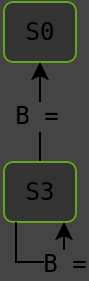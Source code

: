 <mxfile version="25.0.2">
  <diagram name="Page-1" id="PYJ2EbEZMSt3SerLNBYG">
    <mxGraphModel dx="1219" dy="1237" grid="1" gridSize="10" guides="1" tooltips="1" connect="1" arrows="1" fold="1" page="1" pageScale="1" pageWidth="827" pageHeight="1169" background="#444444" math="0" shadow="0">
      <root>
        <mxCell id="0" />
        <mxCell id="1" parent="0" />
        <mxCell id="6Kz1UC2CJ3yodjOeMeaO-1" value="&lt;div style=&quot;&quot;&gt;S0&lt;/div&gt;" style="rounded=1;whiteSpace=wrap;html=1;fontFamily=monospace;align=center;spacing=7;verticalAlign=middle;spacingTop=0;fillColor=#333333;strokeColor=#60A917;" parent="1" vertex="1">
          <mxGeometry x="20" y="20" width="36" height="30" as="geometry" />
        </mxCell>
        <mxCell id="6Kz1UC2CJ3yodjOeMeaO-2" style="edgeStyle=orthogonalEdgeStyle;rounded=0;orthogonalLoop=1;jettySize=auto;html=1;fontFamily=monospace;fontSize=12;fontColor=default;labelBackgroundColor=#444444;resizable=0;" parent="1" source="6Kz1UC2CJ3yodjOeMeaO-4" target="6Kz1UC2CJ3yodjOeMeaO-1" edge="1">
          <mxGeometry relative="1" as="geometry" />
        </mxCell>
        <mxCell id="6Kz1UC2CJ3yodjOeMeaO-3" value="B =" style="edgeLabel;html=1;align=center;verticalAlign=middle;resizable=0;points=[];rounded=0;strokeColor=default;spacing=10;fontFamily=monospace;fontSize=12;fontColor=default;labelBackgroundColor=#444444;fillColor=default;gradientColor=none;" parent="6Kz1UC2CJ3yodjOeMeaO-2" vertex="1" connectable="0">
          <mxGeometry x="-0.136" y="2" relative="1" as="geometry">
            <mxPoint y="-2" as="offset" />
          </mxGeometry>
        </mxCell>
        <mxCell id="6Kz1UC2CJ3yodjOeMeaO-4" value="&lt;div style=&quot;&quot;&gt;S3&lt;/div&gt;" style="rounded=1;whiteSpace=wrap;html=1;fontFamily=monospace;align=center;spacing=7;verticalAlign=middle;spacingTop=0;fillColor=#333333;strokeColor=#60A917;fontSize=12;fontColor=default;" parent="1" vertex="1">
          <mxGeometry x="20" y="100" width="36" height="30" as="geometry" />
        </mxCell>
        <mxCell id="s0YxvNO4TdeqY1G3PoWJ-1" style="edgeStyle=orthogonalEdgeStyle;rounded=0;orthogonalLoop=1;jettySize=auto;html=1;elbow=horizontal;" parent="1" source="6Kz1UC2CJ3yodjOeMeaO-4" target="6Kz1UC2CJ3yodjOeMeaO-4" edge="1">
          <mxGeometry relative="1" as="geometry">
            <Array as="points">
              <mxPoint x="50" y="150" />
            </Array>
          </mxGeometry>
        </mxCell>
        <mxCell id="s0YxvNO4TdeqY1G3PoWJ-4" value="B =" style="edgeLabel;html=1;align=center;verticalAlign=middle;resizable=0;points=[];rounded=0;strokeColor=default;spacingTop=0;spacing=10;fontFamily=monospace;fontSize=12;fontColor=default;fillColor=default;labelBackgroundColor=#444444;gradientColor=none;" parent="s0YxvNO4TdeqY1G3PoWJ-1" vertex="1" connectable="0">
          <mxGeometry x="0.316" y="-1" relative="1" as="geometry">
            <mxPoint x="2" as="offset" />
          </mxGeometry>
        </mxCell>
      </root>
    </mxGraphModel>
  </diagram>
</mxfile>
